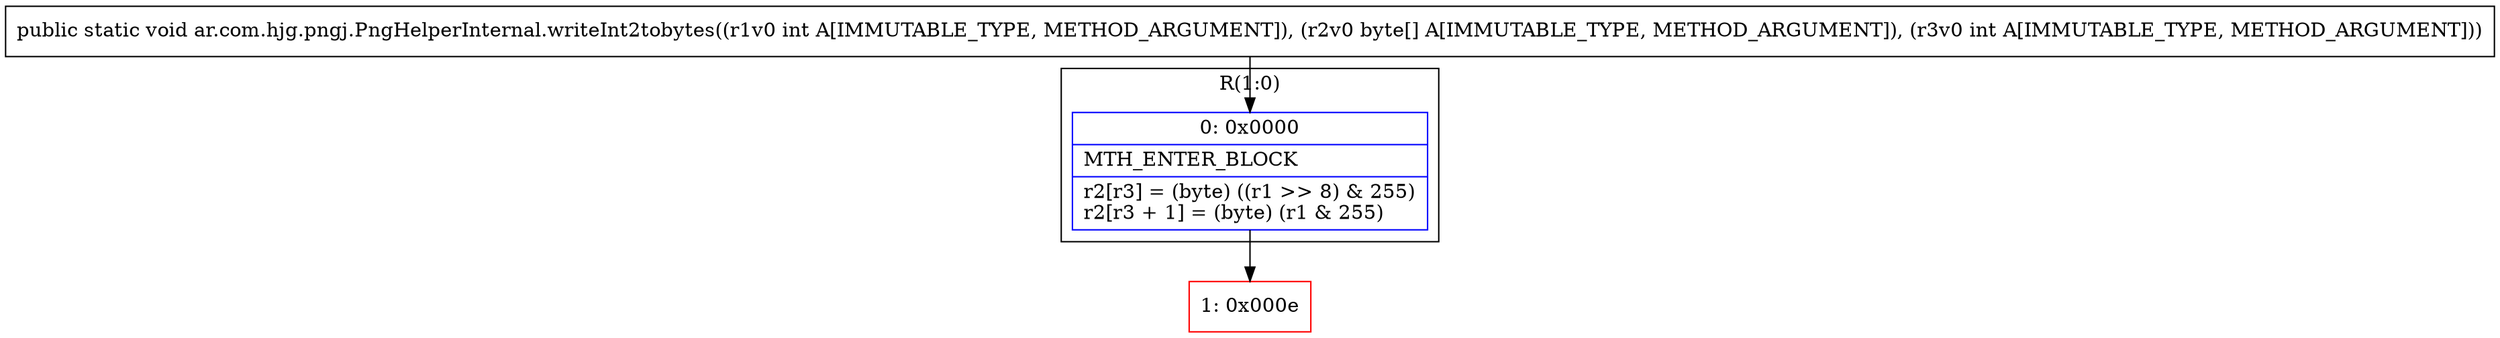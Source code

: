 digraph "CFG forar.com.hjg.pngj.PngHelperInternal.writeInt2tobytes(I[BI)V" {
subgraph cluster_Region_1355581241 {
label = "R(1:0)";
node [shape=record,color=blue];
Node_0 [shape=record,label="{0\:\ 0x0000|MTH_ENTER_BLOCK\l|r2[r3] = (byte) ((r1 \>\> 8) & 255)\lr2[r3 + 1] = (byte) (r1 & 255)\l}"];
}
Node_1 [shape=record,color=red,label="{1\:\ 0x000e}"];
MethodNode[shape=record,label="{public static void ar.com.hjg.pngj.PngHelperInternal.writeInt2tobytes((r1v0 int A[IMMUTABLE_TYPE, METHOD_ARGUMENT]), (r2v0 byte[] A[IMMUTABLE_TYPE, METHOD_ARGUMENT]), (r3v0 int A[IMMUTABLE_TYPE, METHOD_ARGUMENT])) }"];
MethodNode -> Node_0;
Node_0 -> Node_1;
}

